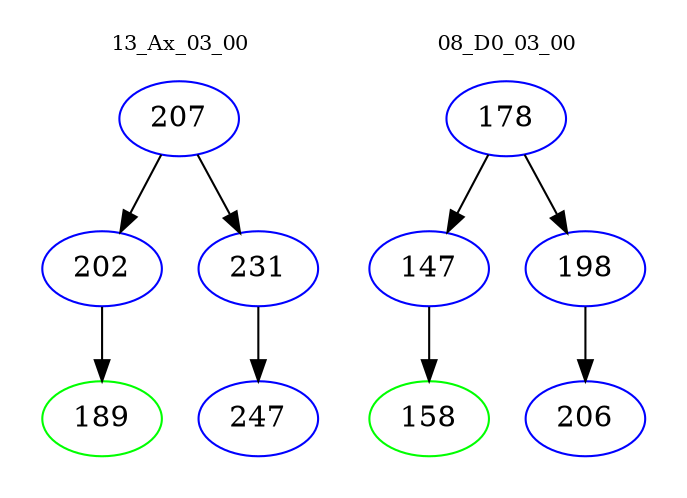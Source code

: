 digraph{
subgraph cluster_0 {
color = white
label = "13_Ax_03_00";
fontsize=10;
T0_207 [label="207", color="blue"]
T0_207 -> T0_202 [color="black"]
T0_202 [label="202", color="blue"]
T0_202 -> T0_189 [color="black"]
T0_189 [label="189", color="green"]
T0_207 -> T0_231 [color="black"]
T0_231 [label="231", color="blue"]
T0_231 -> T0_247 [color="black"]
T0_247 [label="247", color="blue"]
}
subgraph cluster_1 {
color = white
label = "08_D0_03_00";
fontsize=10;
T1_178 [label="178", color="blue"]
T1_178 -> T1_147 [color="black"]
T1_147 [label="147", color="blue"]
T1_147 -> T1_158 [color="black"]
T1_158 [label="158", color="green"]
T1_178 -> T1_198 [color="black"]
T1_198 [label="198", color="blue"]
T1_198 -> T1_206 [color="black"]
T1_206 [label="206", color="blue"]
}
}
